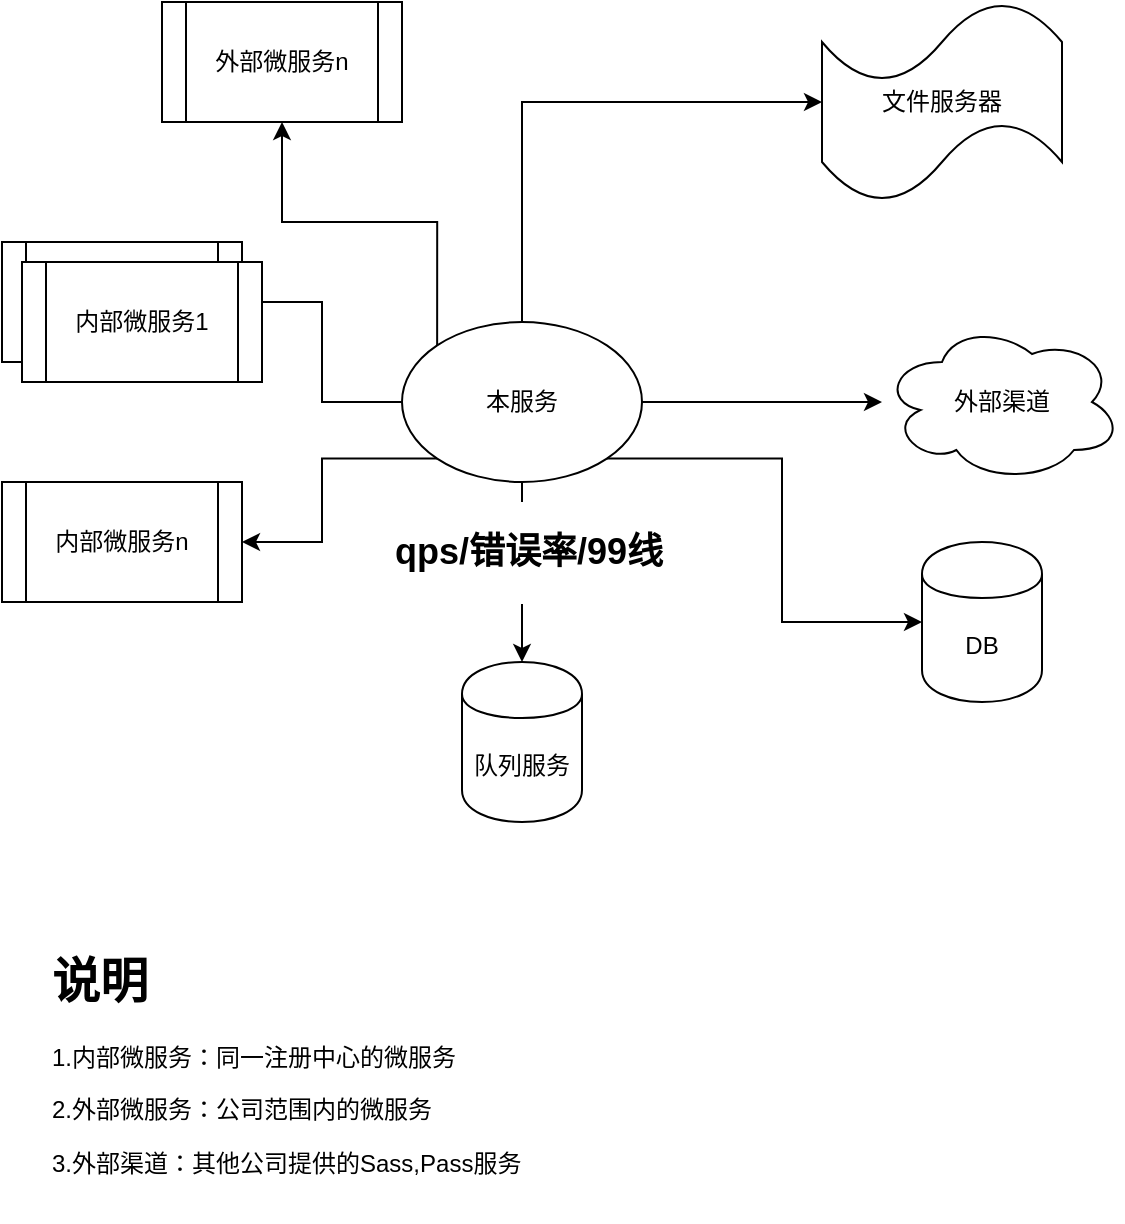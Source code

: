 <mxfile version="12.6.5" type="github">
  <diagram id="_qXGrUiXCGl5oymRRd8B" name="Page-1">
    <mxGraphModel dx="1646" dy="696" grid="1" gridSize="10" guides="1" tooltips="1" connect="1" arrows="1" fold="1" page="1" pageScale="1" pageWidth="827" pageHeight="1169" math="0" shadow="0">
      <root>
        <mxCell id="0"/>
        <mxCell id="1" parent="0"/>
        <mxCell id="PT7UJvZRRJ9yC9iflmCO-1" value="外部渠道" style="ellipse;shape=cloud;whiteSpace=wrap;html=1;" vertex="1" parent="1">
          <mxGeometry x="550" y="200" width="120" height="80" as="geometry"/>
        </mxCell>
        <mxCell id="PT7UJvZRRJ9yC9iflmCO-2" value="内部微服务1" style="shape=process;whiteSpace=wrap;html=1;backgroundOutline=1;" vertex="1" parent="1">
          <mxGeometry x="110" y="160" width="120" height="60" as="geometry"/>
        </mxCell>
        <mxCell id="PT7UJvZRRJ9yC9iflmCO-3" value="DB" style="shape=cylinder;whiteSpace=wrap;html=1;boundedLbl=1;backgroundOutline=1;" vertex="1" parent="1">
          <mxGeometry x="570" y="310" width="60" height="80" as="geometry"/>
        </mxCell>
        <mxCell id="PT7UJvZRRJ9yC9iflmCO-4" value="文件服务器" style="shape=tape;whiteSpace=wrap;html=1;" vertex="1" parent="1">
          <mxGeometry x="520" y="40" width="120" height="100" as="geometry"/>
        </mxCell>
        <mxCell id="PT7UJvZRRJ9yC9iflmCO-7" style="edgeStyle=orthogonalEdgeStyle;rounded=0;orthogonalLoop=1;jettySize=auto;html=1;exitX=1;exitY=0.5;exitDx=0;exitDy=0;" edge="1" parent="1" source="PT7UJvZRRJ9yC9iflmCO-6" target="PT7UJvZRRJ9yC9iflmCO-1">
          <mxGeometry relative="1" as="geometry"/>
        </mxCell>
        <mxCell id="PT7UJvZRRJ9yC9iflmCO-8" style="edgeStyle=orthogonalEdgeStyle;rounded=0;orthogonalLoop=1;jettySize=auto;html=1;exitX=1;exitY=1;exitDx=0;exitDy=0;entryX=0;entryY=0.5;entryDx=0;entryDy=0;" edge="1" parent="1" source="PT7UJvZRRJ9yC9iflmCO-6" target="PT7UJvZRRJ9yC9iflmCO-3">
          <mxGeometry relative="1" as="geometry"/>
        </mxCell>
        <mxCell id="PT7UJvZRRJ9yC9iflmCO-9" style="edgeStyle=orthogonalEdgeStyle;rounded=0;orthogonalLoop=1;jettySize=auto;html=1;exitX=0;exitY=0.5;exitDx=0;exitDy=0;" edge="1" parent="1" source="PT7UJvZRRJ9yC9iflmCO-6" target="PT7UJvZRRJ9yC9iflmCO-2">
          <mxGeometry relative="1" as="geometry"/>
        </mxCell>
        <mxCell id="PT7UJvZRRJ9yC9iflmCO-11" style="edgeStyle=orthogonalEdgeStyle;rounded=0;orthogonalLoop=1;jettySize=auto;html=1;exitX=0;exitY=1;exitDx=0;exitDy=0;entryX=1;entryY=0.5;entryDx=0;entryDy=0;" edge="1" parent="1" source="PT7UJvZRRJ9yC9iflmCO-6" target="PT7UJvZRRJ9yC9iflmCO-10">
          <mxGeometry relative="1" as="geometry"/>
        </mxCell>
        <mxCell id="PT7UJvZRRJ9yC9iflmCO-12" style="edgeStyle=orthogonalEdgeStyle;rounded=0;orthogonalLoop=1;jettySize=auto;html=1;exitX=0.5;exitY=0;exitDx=0;exitDy=0;entryX=0;entryY=0.5;entryDx=0;entryDy=0;entryPerimeter=0;" edge="1" parent="1" source="PT7UJvZRRJ9yC9iflmCO-6" target="PT7UJvZRRJ9yC9iflmCO-4">
          <mxGeometry relative="1" as="geometry"/>
        </mxCell>
        <mxCell id="PT7UJvZRRJ9yC9iflmCO-14" style="edgeStyle=orthogonalEdgeStyle;rounded=0;orthogonalLoop=1;jettySize=auto;html=1;exitX=0.5;exitY=1;exitDx=0;exitDy=0;" edge="1" parent="1" source="PT7UJvZRRJ9yC9iflmCO-6" target="PT7UJvZRRJ9yC9iflmCO-13">
          <mxGeometry relative="1" as="geometry"/>
        </mxCell>
        <mxCell id="PT7UJvZRRJ9yC9iflmCO-18" value="&lt;h2&gt;qps/错误率/99线&lt;/h2&gt;" style="text;html=1;align=center;verticalAlign=middle;resizable=0;points=[];labelBackgroundColor=#ffffff;" vertex="1" connectable="0" parent="PT7UJvZRRJ9yC9iflmCO-14">
          <mxGeometry x="-0.222" y="3" relative="1" as="geometry">
            <mxPoint as="offset"/>
          </mxGeometry>
        </mxCell>
        <mxCell id="PT7UJvZRRJ9yC9iflmCO-16" style="edgeStyle=orthogonalEdgeStyle;rounded=0;orthogonalLoop=1;jettySize=auto;html=1;exitX=0;exitY=0;exitDx=0;exitDy=0;" edge="1" parent="1" source="PT7UJvZRRJ9yC9iflmCO-6" target="PT7UJvZRRJ9yC9iflmCO-15">
          <mxGeometry relative="1" as="geometry"/>
        </mxCell>
        <mxCell id="PT7UJvZRRJ9yC9iflmCO-6" value="本服务" style="ellipse;whiteSpace=wrap;html=1;" vertex="1" parent="1">
          <mxGeometry x="310" y="200" width="120" height="80" as="geometry"/>
        </mxCell>
        <mxCell id="PT7UJvZRRJ9yC9iflmCO-10" value="内部微服务n" style="shape=process;whiteSpace=wrap;html=1;backgroundOutline=1;" vertex="1" parent="1">
          <mxGeometry x="110" y="280" width="120" height="60" as="geometry"/>
        </mxCell>
        <mxCell id="PT7UJvZRRJ9yC9iflmCO-13" value="队列服务" style="shape=cylinder;whiteSpace=wrap;html=1;boundedLbl=1;backgroundOutline=1;" vertex="1" parent="1">
          <mxGeometry x="340" y="370" width="60" height="80" as="geometry"/>
        </mxCell>
        <mxCell id="PT7UJvZRRJ9yC9iflmCO-15" value="外部微服务n" style="shape=process;whiteSpace=wrap;html=1;backgroundOutline=1;" vertex="1" parent="1">
          <mxGeometry x="190" y="40" width="120" height="60" as="geometry"/>
        </mxCell>
        <mxCell id="PT7UJvZRRJ9yC9iflmCO-17" value="&lt;h1&gt;说明&lt;/h1&gt;&lt;p&gt;1.内部微服务：同一注册中心的微服务&lt;/p&gt;&lt;p&gt;2.外部微服务：公司范围内的微服务&lt;/p&gt;&lt;p&gt;3.外部渠道：其他公司提供的Sass,Pass服务&lt;/p&gt;" style="text;html=1;strokeColor=none;fillColor=none;spacing=5;spacingTop=-20;whiteSpace=wrap;overflow=hidden;rounded=0;" vertex="1" parent="1">
          <mxGeometry x="130" y="510" width="500" height="140" as="geometry"/>
        </mxCell>
        <mxCell id="PT7UJvZRRJ9yC9iflmCO-19" value="内部微服务1" style="shape=process;whiteSpace=wrap;html=1;backgroundOutline=1;" vertex="1" parent="1">
          <mxGeometry x="120" y="170" width="120" height="60" as="geometry"/>
        </mxCell>
      </root>
    </mxGraphModel>
  </diagram>
</mxfile>
